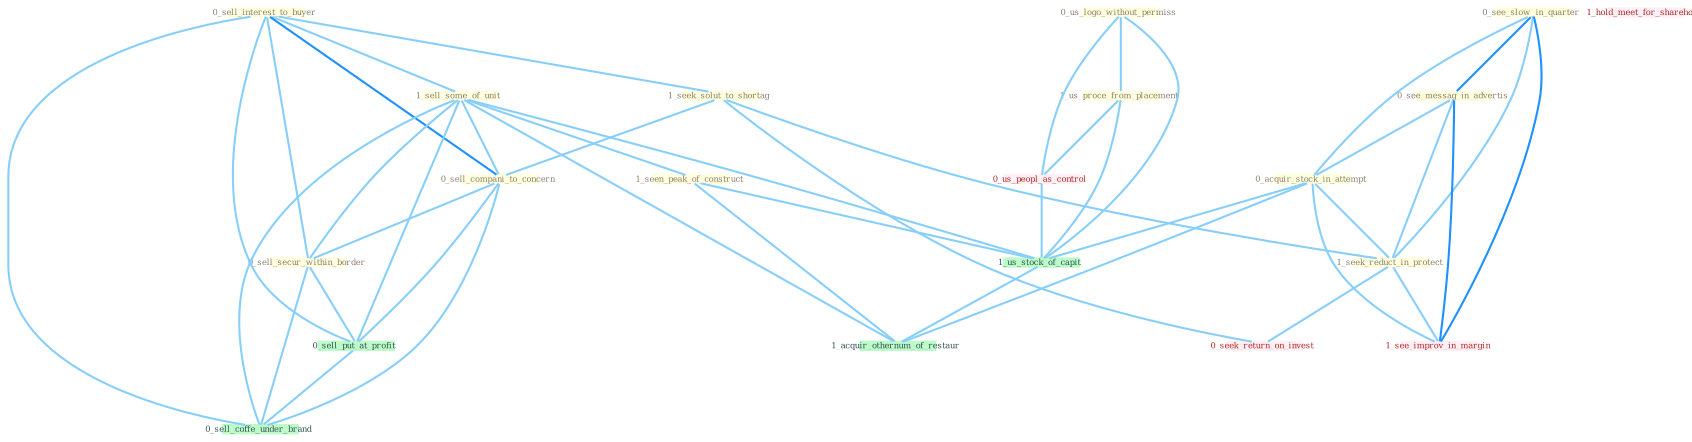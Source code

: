 Graph G{ 
    node
    [shape=polygon,style=filled,width=.5,height=.06,color="#BDFCC9",fixedsize=true,fontsize=4,
    fontcolor="#2f4f4f"];
    {node
    [color="#ffffe0", fontcolor="#8b7d6b"] "0_sell_interest_to_buyer " "0_see_slow_in_quarter " "1_seek_solut_to_shortag " "1_sell_some_of_unit " "0_see_messag_in_advertis " "0_acquir_stock_in_attempt " "1_seek_reduct_in_protect " "0_us_logo_without_permiss " "1_seen_peak_of_construct " "0_sell_compani_to_concern " "0_sell_secur_within_border " "1_us_proce_from_placement "}
{node [color="#fff0f5", fontcolor="#b22222"] "0_us_peopl_as_control " "0_seek_return_on_invest " "1_see_improv_in_margin " "1_hold_meet_for_sharehold "}
edge [color="#B0E2FF"];

	"0_sell_interest_to_buyer " -- "1_seek_solut_to_shortag " [w="1", color="#87cefa" ];
	"0_sell_interest_to_buyer " -- "1_sell_some_of_unit " [w="1", color="#87cefa" ];
	"0_sell_interest_to_buyer " -- "0_sell_compani_to_concern " [w="2", color="#1e90ff" , len=0.8];
	"0_sell_interest_to_buyer " -- "0_sell_secur_within_border " [w="1", color="#87cefa" ];
	"0_sell_interest_to_buyer " -- "0_sell_put_at_profit " [w="1", color="#87cefa" ];
	"0_sell_interest_to_buyer " -- "0_sell_coffe_under_brand " [w="1", color="#87cefa" ];
	"0_see_slow_in_quarter " -- "0_see_messag_in_advertis " [w="2", color="#1e90ff" , len=0.8];
	"0_see_slow_in_quarter " -- "0_acquir_stock_in_attempt " [w="1", color="#87cefa" ];
	"0_see_slow_in_quarter " -- "1_seek_reduct_in_protect " [w="1", color="#87cefa" ];
	"0_see_slow_in_quarter " -- "1_see_improv_in_margin " [w="2", color="#1e90ff" , len=0.8];
	"1_seek_solut_to_shortag " -- "1_seek_reduct_in_protect " [w="1", color="#87cefa" ];
	"1_seek_solut_to_shortag " -- "0_sell_compani_to_concern " [w="1", color="#87cefa" ];
	"1_seek_solut_to_shortag " -- "0_seek_return_on_invest " [w="1", color="#87cefa" ];
	"1_sell_some_of_unit " -- "1_seen_peak_of_construct " [w="1", color="#87cefa" ];
	"1_sell_some_of_unit " -- "0_sell_compani_to_concern " [w="1", color="#87cefa" ];
	"1_sell_some_of_unit " -- "0_sell_secur_within_border " [w="1", color="#87cefa" ];
	"1_sell_some_of_unit " -- "0_sell_put_at_profit " [w="1", color="#87cefa" ];
	"1_sell_some_of_unit " -- "1_us_stock_of_capit " [w="1", color="#87cefa" ];
	"1_sell_some_of_unit " -- "0_sell_coffe_under_brand " [w="1", color="#87cefa" ];
	"1_sell_some_of_unit " -- "1_acquir_othernum_of_restaur " [w="1", color="#87cefa" ];
	"0_see_messag_in_advertis " -- "0_acquir_stock_in_attempt " [w="1", color="#87cefa" ];
	"0_see_messag_in_advertis " -- "1_seek_reduct_in_protect " [w="1", color="#87cefa" ];
	"0_see_messag_in_advertis " -- "1_see_improv_in_margin " [w="2", color="#1e90ff" , len=0.8];
	"0_acquir_stock_in_attempt " -- "1_seek_reduct_in_protect " [w="1", color="#87cefa" ];
	"0_acquir_stock_in_attempt " -- "1_us_stock_of_capit " [w="1", color="#87cefa" ];
	"0_acquir_stock_in_attempt " -- "1_see_improv_in_margin " [w="1", color="#87cefa" ];
	"0_acquir_stock_in_attempt " -- "1_acquir_othernum_of_restaur " [w="1", color="#87cefa" ];
	"1_seek_reduct_in_protect " -- "0_seek_return_on_invest " [w="1", color="#87cefa" ];
	"1_seek_reduct_in_protect " -- "1_see_improv_in_margin " [w="1", color="#87cefa" ];
	"0_us_logo_without_permiss " -- "1_us_proce_from_placement " [w="1", color="#87cefa" ];
	"0_us_logo_without_permiss " -- "0_us_peopl_as_control " [w="1", color="#87cefa" ];
	"0_us_logo_without_permiss " -- "1_us_stock_of_capit " [w="1", color="#87cefa" ];
	"1_seen_peak_of_construct " -- "1_us_stock_of_capit " [w="1", color="#87cefa" ];
	"1_seen_peak_of_construct " -- "1_acquir_othernum_of_restaur " [w="1", color="#87cefa" ];
	"0_sell_compani_to_concern " -- "0_sell_secur_within_border " [w="1", color="#87cefa" ];
	"0_sell_compani_to_concern " -- "0_sell_put_at_profit " [w="1", color="#87cefa" ];
	"0_sell_compani_to_concern " -- "0_sell_coffe_under_brand " [w="1", color="#87cefa" ];
	"0_sell_secur_within_border " -- "0_sell_put_at_profit " [w="1", color="#87cefa" ];
	"0_sell_secur_within_border " -- "0_sell_coffe_under_brand " [w="1", color="#87cefa" ];
	"1_us_proce_from_placement " -- "0_us_peopl_as_control " [w="1", color="#87cefa" ];
	"1_us_proce_from_placement " -- "1_us_stock_of_capit " [w="1", color="#87cefa" ];
	"0_us_peopl_as_control " -- "1_us_stock_of_capit " [w="1", color="#87cefa" ];
	"0_sell_put_at_profit " -- "0_sell_coffe_under_brand " [w="1", color="#87cefa" ];
	"1_us_stock_of_capit " -- "1_acquir_othernum_of_restaur " [w="1", color="#87cefa" ];
}